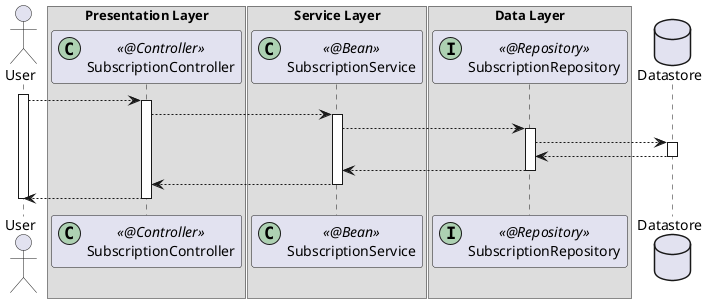 @startuml

actor User
box Presentation Layer
participant SubscriptionController << (C,#ADD1B2) @Controller >>
end box
box Service Layer
participant SubscriptionService << (C,#ADD1B2) @Bean >>
end box
box Data Layer
participant SubscriptionRepository << (I,#ADD1B2) @Repository >>
end box
database Datastore

activate User

User --> SubscriptionController
activate SubscriptionController

SubscriptionController --> SubscriptionService
activate SubscriptionService

SubscriptionService --> SubscriptionRepository
activate SubscriptionRepository

SubscriptionRepository --> Datastore
activate Datastore

Datastore --> SubscriptionRepository
deactivate Datastore

SubscriptionRepository --> SubscriptionService
deactivate SubscriptionRepository

SubscriptionService --> SubscriptionController
deactivate SubscriptionService

SubscriptionController --> User
deactivate SubscriptionController

deactivate User

@enduml
